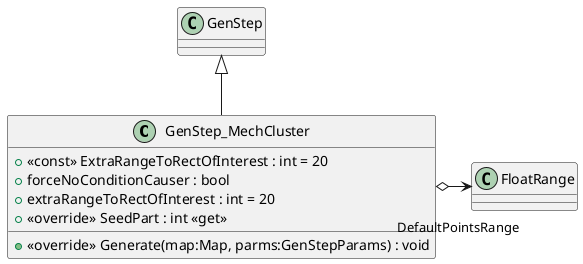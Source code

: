 @startuml
class GenStep_MechCluster {
    + <<const>> ExtraRangeToRectOfInterest : int = 20
    + forceNoConditionCauser : bool
    + extraRangeToRectOfInterest : int = 20
    + <<override>> SeedPart : int <<get>>
    + <<override>> Generate(map:Map, parms:GenStepParams) : void
}
GenStep <|-- GenStep_MechCluster
GenStep_MechCluster o-> "DefaultPointsRange" FloatRange
@enduml
